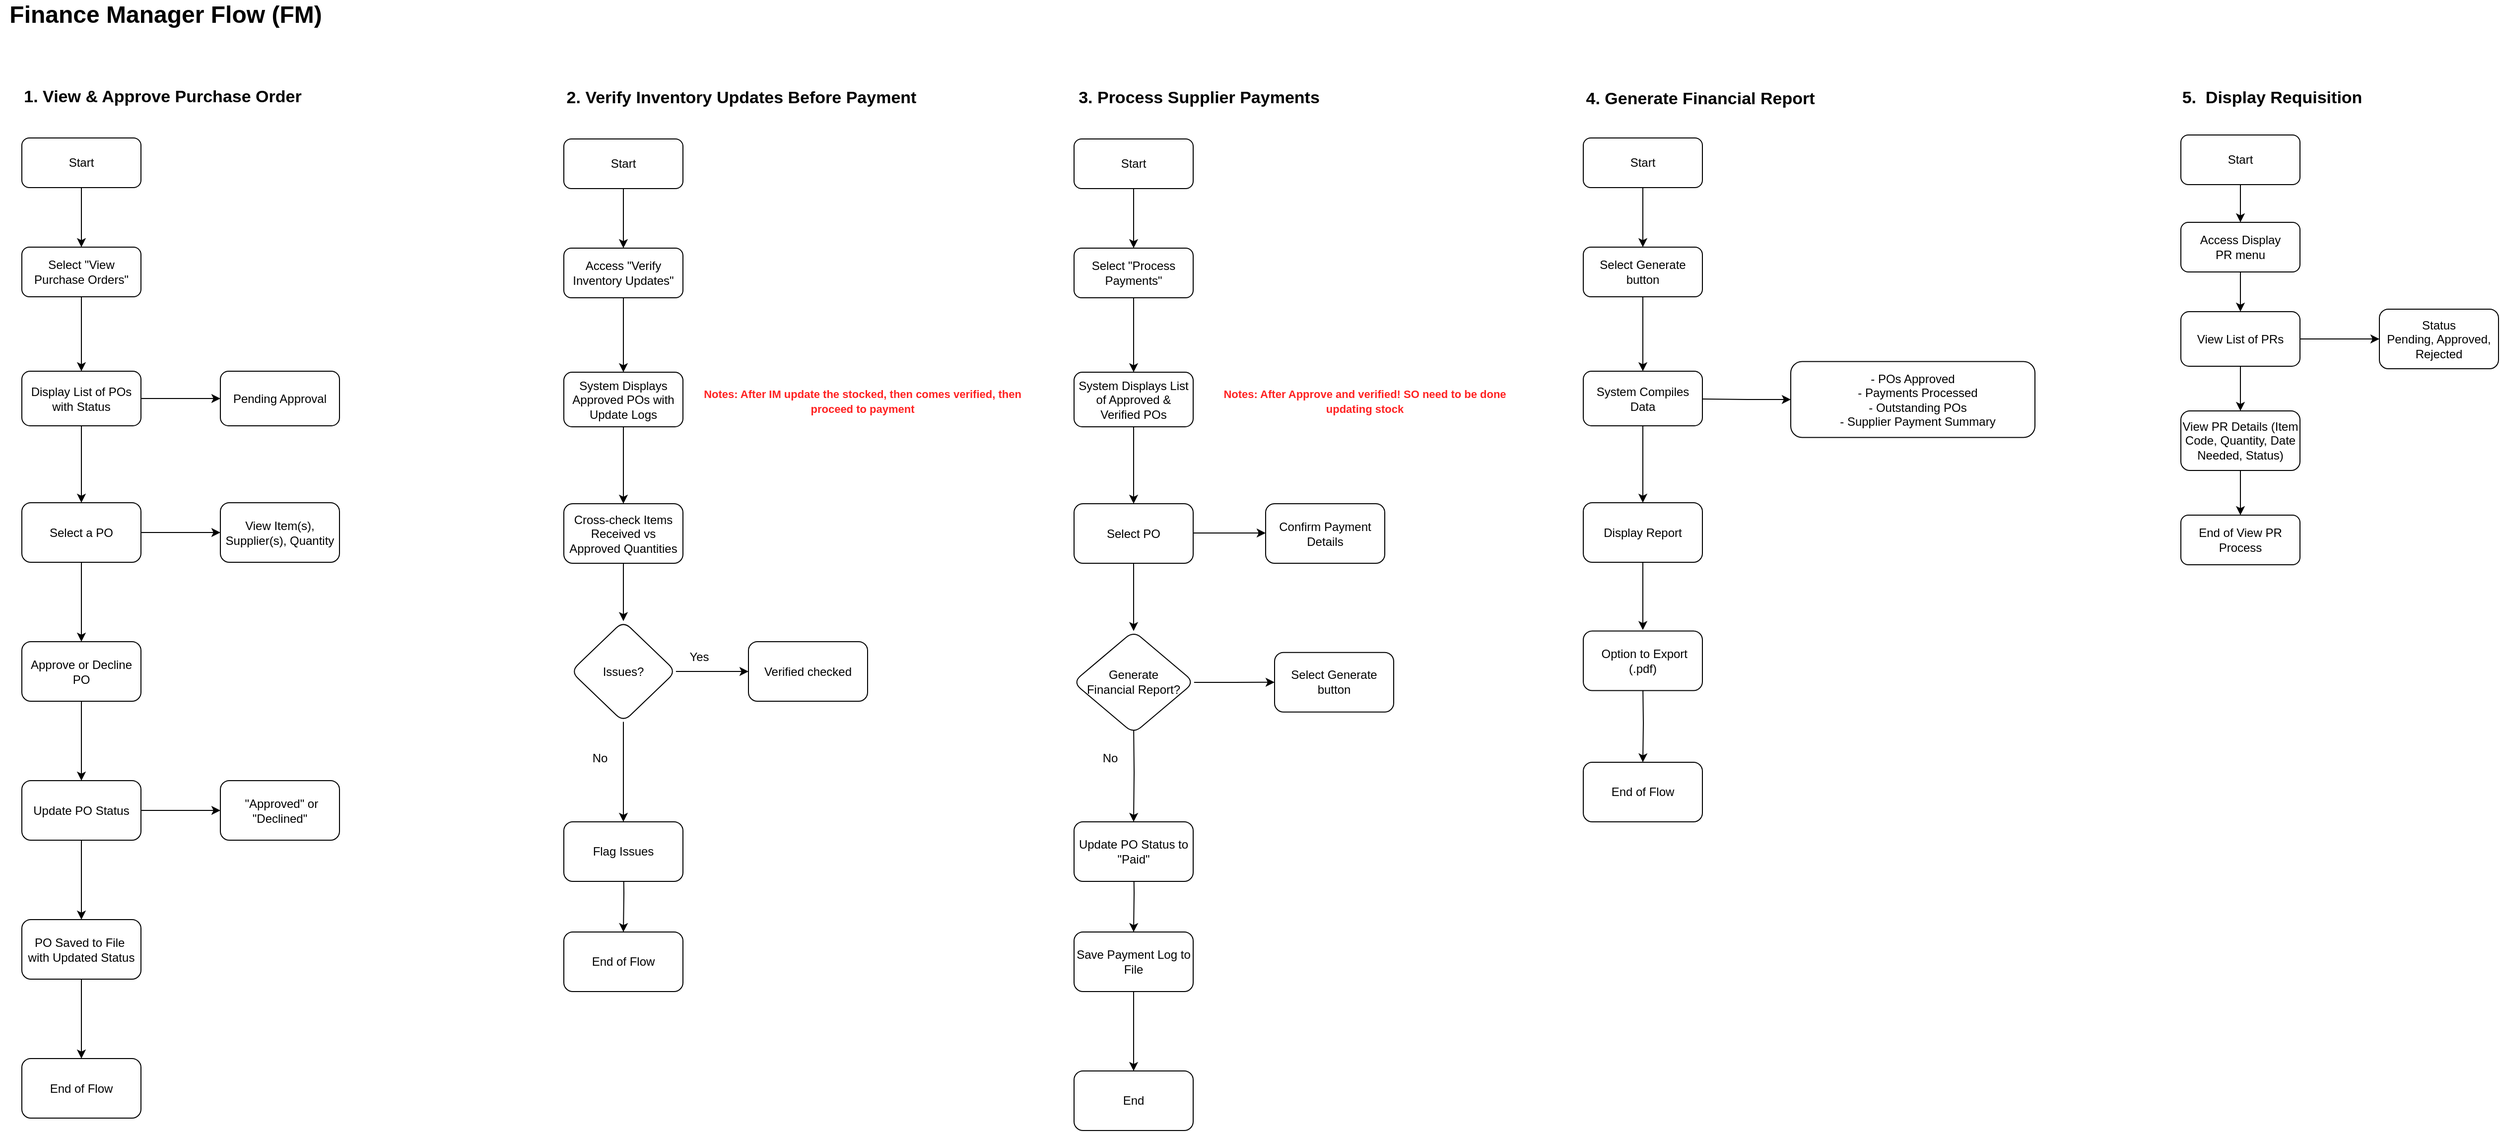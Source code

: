 <mxfile version="26.2.12">
  <diagram id="C5RBs43oDa-KdzZeNtuy" name="Page-1">
    <mxGraphModel dx="3480" dy="1873" grid="1" gridSize="10" guides="1" tooltips="1" connect="1" arrows="1" fold="1" page="1" pageScale="1" pageWidth="827" pageHeight="1169" math="0" shadow="0">
      <root>
        <mxCell id="WIyWlLk6GJQsqaUBKTNV-0" />
        <mxCell id="WIyWlLk6GJQsqaUBKTNV-1" parent="WIyWlLk6GJQsqaUBKTNV-0" />
        <mxCell id="jjTm92XMzpjh0tlSSGX0-0" value="Finance Manager Flow (FM)" style="text;html=1;align=center;verticalAlign=middle;whiteSpace=wrap;rounded=0;fontSize=24;fontStyle=1" vertex="1" parent="WIyWlLk6GJQsqaUBKTNV-1">
          <mxGeometry x="36" y="51" width="334" height="30" as="geometry" />
        </mxCell>
        <mxCell id="jjTm92XMzpjh0tlSSGX0-1" value="1. View &amp;amp; Approve Purchase Order" style="text;html=1;align=center;verticalAlign=middle;whiteSpace=wrap;rounded=0;fontSize=17;fontStyle=1" vertex="1" parent="WIyWlLk6GJQsqaUBKTNV-1">
          <mxGeometry x="50" y="134" width="300" height="30" as="geometry" />
        </mxCell>
        <mxCell id="jjTm92XMzpjh0tlSSGX0-2" value="" style="edgeStyle=orthogonalEdgeStyle;rounded=0;orthogonalLoop=1;jettySize=auto;html=1;" edge="1" parent="WIyWlLk6GJQsqaUBKTNV-1" source="jjTm92XMzpjh0tlSSGX0-3" target="jjTm92XMzpjh0tlSSGX0-5">
          <mxGeometry relative="1" as="geometry" />
        </mxCell>
        <mxCell id="jjTm92XMzpjh0tlSSGX0-3" value="Start" style="rounded=1;whiteSpace=wrap;html=1;" vertex="1" parent="WIyWlLk6GJQsqaUBKTNV-1">
          <mxGeometry x="58" y="190" width="120" height="50" as="geometry" />
        </mxCell>
        <mxCell id="jjTm92XMzpjh0tlSSGX0-4" value="" style="edgeStyle=orthogonalEdgeStyle;rounded=0;orthogonalLoop=1;jettySize=auto;html=1;" edge="1" parent="WIyWlLk6GJQsqaUBKTNV-1" source="jjTm92XMzpjh0tlSSGX0-5" target="jjTm92XMzpjh0tlSSGX0-8">
          <mxGeometry relative="1" as="geometry" />
        </mxCell>
        <mxCell id="jjTm92XMzpjh0tlSSGX0-5" value="Select &quot;View Purchase Orders&quot;" style="whiteSpace=wrap;html=1;rounded=1;" vertex="1" parent="WIyWlLk6GJQsqaUBKTNV-1">
          <mxGeometry x="58" y="300" width="120" height="50" as="geometry" />
        </mxCell>
        <mxCell id="jjTm92XMzpjh0tlSSGX0-6" value="" style="edgeStyle=orthogonalEdgeStyle;rounded=0;orthogonalLoop=1;jettySize=auto;html=1;" edge="1" parent="WIyWlLk6GJQsqaUBKTNV-1" source="jjTm92XMzpjh0tlSSGX0-8" target="jjTm92XMzpjh0tlSSGX0-9">
          <mxGeometry relative="1" as="geometry" />
        </mxCell>
        <mxCell id="jjTm92XMzpjh0tlSSGX0-50" value="" style="edgeStyle=orthogonalEdgeStyle;rounded=0;orthogonalLoop=1;jettySize=auto;html=1;" edge="1" parent="WIyWlLk6GJQsqaUBKTNV-1" source="jjTm92XMzpjh0tlSSGX0-8" target="jjTm92XMzpjh0tlSSGX0-49">
          <mxGeometry relative="1" as="geometry" />
        </mxCell>
        <mxCell id="jjTm92XMzpjh0tlSSGX0-8" value="Display List of POs with Status" style="whiteSpace=wrap;html=1;rounded=1;" vertex="1" parent="WIyWlLk6GJQsqaUBKTNV-1">
          <mxGeometry x="58" y="425" width="120" height="55" as="geometry" />
        </mxCell>
        <mxCell id="jjTm92XMzpjh0tlSSGX0-9" value="Pending Approval" style="whiteSpace=wrap;html=1;rounded=1;" vertex="1" parent="WIyWlLk6GJQsqaUBKTNV-1">
          <mxGeometry x="258" y="425" width="120" height="55" as="geometry" />
        </mxCell>
        <mxCell id="jjTm92XMzpjh0tlSSGX0-25" value="5.&amp;nbsp; Display Requisition" style="text;html=1;align=center;verticalAlign=middle;whiteSpace=wrap;rounded=0;fontSize=17;fontStyle=1" vertex="1" parent="WIyWlLk6GJQsqaUBKTNV-1">
          <mxGeometry x="2170" y="135" width="310" height="30" as="geometry" />
        </mxCell>
        <mxCell id="jjTm92XMzpjh0tlSSGX0-26" value="" style="edgeStyle=orthogonalEdgeStyle;rounded=0;orthogonalLoop=1;jettySize=auto;html=1;" edge="1" parent="WIyWlLk6GJQsqaUBKTNV-1" source="jjTm92XMzpjh0tlSSGX0-27" target="jjTm92XMzpjh0tlSSGX0-29">
          <mxGeometry relative="1" as="geometry" />
        </mxCell>
        <mxCell id="jjTm92XMzpjh0tlSSGX0-27" value="Start" style="rounded=1;whiteSpace=wrap;html=1;" vertex="1" parent="WIyWlLk6GJQsqaUBKTNV-1">
          <mxGeometry x="2233" y="187" width="120" height="50" as="geometry" />
        </mxCell>
        <mxCell id="jjTm92XMzpjh0tlSSGX0-28" value="" style="edgeStyle=orthogonalEdgeStyle;rounded=0;orthogonalLoop=1;jettySize=auto;html=1;" edge="1" parent="WIyWlLk6GJQsqaUBKTNV-1" source="jjTm92XMzpjh0tlSSGX0-29" target="jjTm92XMzpjh0tlSSGX0-32">
          <mxGeometry relative="1" as="geometry" />
        </mxCell>
        <mxCell id="jjTm92XMzpjh0tlSSGX0-29" value="Access Display PR&lt;span style=&quot;background-color: transparent;&quot;&gt;&amp;nbsp;m&lt;/span&gt;&lt;span style=&quot;background-color: transparent;&quot;&gt;enu&lt;/span&gt;" style="whiteSpace=wrap;html=1;rounded=1;" vertex="1" parent="WIyWlLk6GJQsqaUBKTNV-1">
          <mxGeometry x="2233" y="275" width="120" height="50" as="geometry" />
        </mxCell>
        <mxCell id="jjTm92XMzpjh0tlSSGX0-30" value="" style="edgeStyle=orthogonalEdgeStyle;rounded=0;orthogonalLoop=1;jettySize=auto;html=1;" edge="1" parent="WIyWlLk6GJQsqaUBKTNV-1" source="jjTm92XMzpjh0tlSSGX0-32" target="jjTm92XMzpjh0tlSSGX0-34">
          <mxGeometry relative="1" as="geometry" />
        </mxCell>
        <mxCell id="jjTm92XMzpjh0tlSSGX0-31" value="" style="edgeStyle=orthogonalEdgeStyle;rounded=0;orthogonalLoop=1;jettySize=auto;html=1;" edge="1" parent="WIyWlLk6GJQsqaUBKTNV-1" source="jjTm92XMzpjh0tlSSGX0-32" target="jjTm92XMzpjh0tlSSGX0-36">
          <mxGeometry relative="1" as="geometry" />
        </mxCell>
        <mxCell id="jjTm92XMzpjh0tlSSGX0-32" value="View List of PRs" style="whiteSpace=wrap;html=1;rounded=1;" vertex="1" parent="WIyWlLk6GJQsqaUBKTNV-1">
          <mxGeometry x="2233" y="365" width="120" height="55" as="geometry" />
        </mxCell>
        <mxCell id="jjTm92XMzpjh0tlSSGX0-33" value="" style="edgeStyle=orthogonalEdgeStyle;rounded=0;orthogonalLoop=1;jettySize=auto;html=1;" edge="1" parent="WIyWlLk6GJQsqaUBKTNV-1" source="jjTm92XMzpjh0tlSSGX0-34" target="jjTm92XMzpjh0tlSSGX0-35">
          <mxGeometry relative="1" as="geometry" />
        </mxCell>
        <mxCell id="jjTm92XMzpjh0tlSSGX0-34" value="View PR Details (Item Code, Quantity, Date Needed, Status)" style="whiteSpace=wrap;html=1;rounded=1;" vertex="1" parent="WIyWlLk6GJQsqaUBKTNV-1">
          <mxGeometry x="2233" y="465" width="120" height="60" as="geometry" />
        </mxCell>
        <mxCell id="jjTm92XMzpjh0tlSSGX0-35" value="End of View PR Process" style="whiteSpace=wrap;html=1;rounded=1;" vertex="1" parent="WIyWlLk6GJQsqaUBKTNV-1">
          <mxGeometry x="2233" y="570" width="120" height="50" as="geometry" />
        </mxCell>
        <mxCell id="jjTm92XMzpjh0tlSSGX0-36" value="Status&lt;div&gt;Pending, Approved, Rejected&lt;br&gt;&lt;/div&gt;" style="whiteSpace=wrap;html=1;rounded=1;" vertex="1" parent="WIyWlLk6GJQsqaUBKTNV-1">
          <mxGeometry x="2433" y="362.5" width="120" height="60" as="geometry" />
        </mxCell>
        <mxCell id="jjTm92XMzpjh0tlSSGX0-52" value="" style="edgeStyle=orthogonalEdgeStyle;rounded=0;orthogonalLoop=1;jettySize=auto;html=1;" edge="1" parent="WIyWlLk6GJQsqaUBKTNV-1" source="jjTm92XMzpjh0tlSSGX0-49" target="jjTm92XMzpjh0tlSSGX0-51">
          <mxGeometry relative="1" as="geometry" />
        </mxCell>
        <mxCell id="jjTm92XMzpjh0tlSSGX0-54" value="" style="edgeStyle=orthogonalEdgeStyle;rounded=0;orthogonalLoop=1;jettySize=auto;html=1;" edge="1" parent="WIyWlLk6GJQsqaUBKTNV-1" source="jjTm92XMzpjh0tlSSGX0-49" target="jjTm92XMzpjh0tlSSGX0-53">
          <mxGeometry relative="1" as="geometry" />
        </mxCell>
        <mxCell id="jjTm92XMzpjh0tlSSGX0-49" value="Select a PO" style="whiteSpace=wrap;html=1;rounded=1;" vertex="1" parent="WIyWlLk6GJQsqaUBKTNV-1">
          <mxGeometry x="58" y="557.5" width="120" height="60" as="geometry" />
        </mxCell>
        <mxCell id="jjTm92XMzpjh0tlSSGX0-51" value="View Item(s), Supplier(s), Quantity" style="whiteSpace=wrap;html=1;rounded=1;" vertex="1" parent="WIyWlLk6GJQsqaUBKTNV-1">
          <mxGeometry x="258" y="557.5" width="120" height="60" as="geometry" />
        </mxCell>
        <mxCell id="jjTm92XMzpjh0tlSSGX0-56" value="" style="edgeStyle=orthogonalEdgeStyle;rounded=0;orthogonalLoop=1;jettySize=auto;html=1;" edge="1" parent="WIyWlLk6GJQsqaUBKTNV-1" source="jjTm92XMzpjh0tlSSGX0-53" target="jjTm92XMzpjh0tlSSGX0-55">
          <mxGeometry relative="1" as="geometry" />
        </mxCell>
        <mxCell id="jjTm92XMzpjh0tlSSGX0-53" value="Approve or Decline PO" style="whiteSpace=wrap;html=1;rounded=1;" vertex="1" parent="WIyWlLk6GJQsqaUBKTNV-1">
          <mxGeometry x="58" y="697.5" width="120" height="60" as="geometry" />
        </mxCell>
        <mxCell id="jjTm92XMzpjh0tlSSGX0-58" value="" style="edgeStyle=orthogonalEdgeStyle;rounded=0;orthogonalLoop=1;jettySize=auto;html=1;" edge="1" parent="WIyWlLk6GJQsqaUBKTNV-1" source="jjTm92XMzpjh0tlSSGX0-55" target="jjTm92XMzpjh0tlSSGX0-57">
          <mxGeometry relative="1" as="geometry" />
        </mxCell>
        <mxCell id="jjTm92XMzpjh0tlSSGX0-60" value="" style="edgeStyle=orthogonalEdgeStyle;rounded=0;orthogonalLoop=1;jettySize=auto;html=1;" edge="1" parent="WIyWlLk6GJQsqaUBKTNV-1" source="jjTm92XMzpjh0tlSSGX0-55" target="jjTm92XMzpjh0tlSSGX0-59">
          <mxGeometry relative="1" as="geometry" />
        </mxCell>
        <mxCell id="jjTm92XMzpjh0tlSSGX0-55" value="Update PO Status" style="whiteSpace=wrap;html=1;rounded=1;" vertex="1" parent="WIyWlLk6GJQsqaUBKTNV-1">
          <mxGeometry x="58" y="837.5" width="120" height="60" as="geometry" />
        </mxCell>
        <mxCell id="jjTm92XMzpjh0tlSSGX0-57" value="&amp;nbsp;&quot;Approved&quot; or &quot;Declined&quot;" style="whiteSpace=wrap;html=1;rounded=1;" vertex="1" parent="WIyWlLk6GJQsqaUBKTNV-1">
          <mxGeometry x="258" y="837.5" width="120" height="60" as="geometry" />
        </mxCell>
        <mxCell id="jjTm92XMzpjh0tlSSGX0-62" value="" style="edgeStyle=orthogonalEdgeStyle;rounded=0;orthogonalLoop=1;jettySize=auto;html=1;" edge="1" parent="WIyWlLk6GJQsqaUBKTNV-1" source="jjTm92XMzpjh0tlSSGX0-59" target="jjTm92XMzpjh0tlSSGX0-61">
          <mxGeometry relative="1" as="geometry" />
        </mxCell>
        <mxCell id="jjTm92XMzpjh0tlSSGX0-59" value="PO Saved to File&amp;nbsp;&lt;div&gt;with Updated Status&lt;/div&gt;" style="whiteSpace=wrap;html=1;rounded=1;" vertex="1" parent="WIyWlLk6GJQsqaUBKTNV-1">
          <mxGeometry x="58" y="977.5" width="120" height="60" as="geometry" />
        </mxCell>
        <mxCell id="jjTm92XMzpjh0tlSSGX0-61" value="End of Flow" style="whiteSpace=wrap;html=1;rounded=1;" vertex="1" parent="WIyWlLk6GJQsqaUBKTNV-1">
          <mxGeometry x="58" y="1117.5" width="120" height="60" as="geometry" />
        </mxCell>
        <mxCell id="jjTm92XMzpjh0tlSSGX0-64" value="2. Verify Inventory Updates Before Payment" style="text;html=1;align=center;verticalAlign=middle;whiteSpace=wrap;rounded=0;fontSize=17;fontStyle=1" vertex="1" parent="WIyWlLk6GJQsqaUBKTNV-1">
          <mxGeometry x="596" y="135" width="374" height="30" as="geometry" />
        </mxCell>
        <mxCell id="jjTm92XMzpjh0tlSSGX0-65" value="" style="edgeStyle=orthogonalEdgeStyle;rounded=0;orthogonalLoop=1;jettySize=auto;html=1;" edge="1" parent="WIyWlLk6GJQsqaUBKTNV-1" source="jjTm92XMzpjh0tlSSGX0-66" target="jjTm92XMzpjh0tlSSGX0-68">
          <mxGeometry relative="1" as="geometry" />
        </mxCell>
        <mxCell id="jjTm92XMzpjh0tlSSGX0-66" value="Start" style="rounded=1;whiteSpace=wrap;html=1;" vertex="1" parent="WIyWlLk6GJQsqaUBKTNV-1">
          <mxGeometry x="604" y="191" width="120" height="50" as="geometry" />
        </mxCell>
        <mxCell id="jjTm92XMzpjh0tlSSGX0-67" value="" style="edgeStyle=orthogonalEdgeStyle;rounded=0;orthogonalLoop=1;jettySize=auto;html=1;" edge="1" parent="WIyWlLk6GJQsqaUBKTNV-1" source="jjTm92XMzpjh0tlSSGX0-68" target="jjTm92XMzpjh0tlSSGX0-71">
          <mxGeometry relative="1" as="geometry" />
        </mxCell>
        <mxCell id="jjTm92XMzpjh0tlSSGX0-68" value="Access &quot;Verify Inventory Updates&quot;" style="whiteSpace=wrap;html=1;rounded=1;" vertex="1" parent="WIyWlLk6GJQsqaUBKTNV-1">
          <mxGeometry x="604" y="301" width="120" height="50" as="geometry" />
        </mxCell>
        <mxCell id="jjTm92XMzpjh0tlSSGX0-70" value="" style="edgeStyle=orthogonalEdgeStyle;rounded=0;orthogonalLoop=1;jettySize=auto;html=1;" edge="1" parent="WIyWlLk6GJQsqaUBKTNV-1" source="jjTm92XMzpjh0tlSSGX0-71" target="jjTm92XMzpjh0tlSSGX0-75">
          <mxGeometry relative="1" as="geometry" />
        </mxCell>
        <mxCell id="jjTm92XMzpjh0tlSSGX0-71" value="System Displays Approved POs with Update Logs" style="whiteSpace=wrap;html=1;rounded=1;" vertex="1" parent="WIyWlLk6GJQsqaUBKTNV-1">
          <mxGeometry x="604" y="426" width="120" height="55" as="geometry" />
        </mxCell>
        <mxCell id="jjTm92XMzpjh0tlSSGX0-88" value="" style="edgeStyle=orthogonalEdgeStyle;rounded=0;orthogonalLoop=1;jettySize=auto;html=1;" edge="1" parent="WIyWlLk6GJQsqaUBKTNV-1" source="jjTm92XMzpjh0tlSSGX0-75" target="jjTm92XMzpjh0tlSSGX0-87">
          <mxGeometry relative="1" as="geometry" />
        </mxCell>
        <mxCell id="jjTm92XMzpjh0tlSSGX0-75" value="Cross-check Items Received vs Approved Quantities" style="whiteSpace=wrap;html=1;rounded=1;" vertex="1" parent="WIyWlLk6GJQsqaUBKTNV-1">
          <mxGeometry x="604" y="558.5" width="120" height="60" as="geometry" />
        </mxCell>
        <mxCell id="jjTm92XMzpjh0tlSSGX0-83" value="" style="edgeStyle=orthogonalEdgeStyle;rounded=0;orthogonalLoop=1;jettySize=auto;html=1;" edge="1" parent="WIyWlLk6GJQsqaUBKTNV-1" target="jjTm92XMzpjh0tlSSGX0-85">
          <mxGeometry relative="1" as="geometry">
            <mxPoint x="664" y="910" as="sourcePoint" />
          </mxGeometry>
        </mxCell>
        <mxCell id="jjTm92XMzpjh0tlSSGX0-85" value="End of Flow" style="whiteSpace=wrap;html=1;rounded=1;" vertex="1" parent="WIyWlLk6GJQsqaUBKTNV-1">
          <mxGeometry x="604" y="990" width="120" height="60" as="geometry" />
        </mxCell>
        <mxCell id="jjTm92XMzpjh0tlSSGX0-86" value="&lt;b&gt;&lt;font style=&quot;font-size: 11px; color: rgb(255, 34, 34);&quot;&gt;Notes: After IM update the stocked, then comes verified, then proceed to payment&lt;/font&gt;&lt;/b&gt;" style="text;html=1;align=center;verticalAlign=middle;whiteSpace=wrap;rounded=0;" vertex="1" parent="WIyWlLk6GJQsqaUBKTNV-1">
          <mxGeometry x="740" y="440" width="330" height="30" as="geometry" />
        </mxCell>
        <mxCell id="jjTm92XMzpjh0tlSSGX0-90" value="" style="edgeStyle=orthogonalEdgeStyle;rounded=0;orthogonalLoop=1;jettySize=auto;html=1;" edge="1" parent="WIyWlLk6GJQsqaUBKTNV-1" source="jjTm92XMzpjh0tlSSGX0-87" target="jjTm92XMzpjh0tlSSGX0-89">
          <mxGeometry relative="1" as="geometry" />
        </mxCell>
        <mxCell id="jjTm92XMzpjh0tlSSGX0-94" value="" style="edgeStyle=orthogonalEdgeStyle;rounded=0;orthogonalLoop=1;jettySize=auto;html=1;" edge="1" parent="WIyWlLk6GJQsqaUBKTNV-1" source="jjTm92XMzpjh0tlSSGX0-87" target="jjTm92XMzpjh0tlSSGX0-93">
          <mxGeometry relative="1" as="geometry" />
        </mxCell>
        <mxCell id="jjTm92XMzpjh0tlSSGX0-87" value="Issues?" style="rhombus;whiteSpace=wrap;html=1;rounded=1;" vertex="1" parent="WIyWlLk6GJQsqaUBKTNV-1">
          <mxGeometry x="611" y="676.75" width="106" height="101.5" as="geometry" />
        </mxCell>
        <mxCell id="jjTm92XMzpjh0tlSSGX0-89" value="Verified checked" style="whiteSpace=wrap;html=1;rounded=1;" vertex="1" parent="WIyWlLk6GJQsqaUBKTNV-1">
          <mxGeometry x="790" y="697.5" width="120" height="60" as="geometry" />
        </mxCell>
        <mxCell id="jjTm92XMzpjh0tlSSGX0-93" value="Flag Issues" style="whiteSpace=wrap;html=1;rounded=1;" vertex="1" parent="WIyWlLk6GJQsqaUBKTNV-1">
          <mxGeometry x="604" y="879" width="120" height="60" as="geometry" />
        </mxCell>
        <mxCell id="jjTm92XMzpjh0tlSSGX0-95" value="Yes" style="text;html=1;align=center;verticalAlign=middle;resizable=0;points=[];autosize=1;strokeColor=none;fillColor=none;" vertex="1" parent="WIyWlLk6GJQsqaUBKTNV-1">
          <mxGeometry x="720" y="698" width="40" height="30" as="geometry" />
        </mxCell>
        <mxCell id="jjTm92XMzpjh0tlSSGX0-96" value="No" style="text;html=1;align=center;verticalAlign=middle;resizable=0;points=[];autosize=1;strokeColor=none;fillColor=none;" vertex="1" parent="WIyWlLk6GJQsqaUBKTNV-1">
          <mxGeometry x="620" y="800" width="40" height="30" as="geometry" />
        </mxCell>
        <mxCell id="jjTm92XMzpjh0tlSSGX0-97" value="3. Process Supplier Payments" style="text;html=1;align=center;verticalAlign=middle;whiteSpace=wrap;rounded=0;fontSize=17;fontStyle=1" vertex="1" parent="WIyWlLk6GJQsqaUBKTNV-1">
          <mxGeometry x="1057" y="135" width="374" height="30" as="geometry" />
        </mxCell>
        <mxCell id="jjTm92XMzpjh0tlSSGX0-98" value="" style="edgeStyle=orthogonalEdgeStyle;rounded=0;orthogonalLoop=1;jettySize=auto;html=1;" edge="1" parent="WIyWlLk6GJQsqaUBKTNV-1" source="jjTm92XMzpjh0tlSSGX0-99" target="jjTm92XMzpjh0tlSSGX0-101">
          <mxGeometry relative="1" as="geometry" />
        </mxCell>
        <mxCell id="jjTm92XMzpjh0tlSSGX0-99" value="Start" style="rounded=1;whiteSpace=wrap;html=1;" vertex="1" parent="WIyWlLk6GJQsqaUBKTNV-1">
          <mxGeometry x="1118" y="191" width="120" height="50" as="geometry" />
        </mxCell>
        <mxCell id="jjTm92XMzpjh0tlSSGX0-100" value="" style="edgeStyle=orthogonalEdgeStyle;rounded=0;orthogonalLoop=1;jettySize=auto;html=1;" edge="1" parent="WIyWlLk6GJQsqaUBKTNV-1" source="jjTm92XMzpjh0tlSSGX0-101" target="jjTm92XMzpjh0tlSSGX0-103">
          <mxGeometry relative="1" as="geometry" />
        </mxCell>
        <mxCell id="jjTm92XMzpjh0tlSSGX0-101" value="Select &quot;Process Payments&quot;" style="whiteSpace=wrap;html=1;rounded=1;" vertex="1" parent="WIyWlLk6GJQsqaUBKTNV-1">
          <mxGeometry x="1118" y="301" width="120" height="50" as="geometry" />
        </mxCell>
        <mxCell id="jjTm92XMzpjh0tlSSGX0-102" value="" style="edgeStyle=orthogonalEdgeStyle;rounded=0;orthogonalLoop=1;jettySize=auto;html=1;" edge="1" parent="WIyWlLk6GJQsqaUBKTNV-1" source="jjTm92XMzpjh0tlSSGX0-103" target="jjTm92XMzpjh0tlSSGX0-105">
          <mxGeometry relative="1" as="geometry" />
        </mxCell>
        <mxCell id="jjTm92XMzpjh0tlSSGX0-103" value="System Displays List of Approved &amp;amp; Verified POs" style="whiteSpace=wrap;html=1;rounded=1;" vertex="1" parent="WIyWlLk6GJQsqaUBKTNV-1">
          <mxGeometry x="1118" y="426" width="120" height="55" as="geometry" />
        </mxCell>
        <mxCell id="jjTm92XMzpjh0tlSSGX0-121" value="" style="edgeStyle=orthogonalEdgeStyle;rounded=0;orthogonalLoop=1;jettySize=auto;html=1;" edge="1" parent="WIyWlLk6GJQsqaUBKTNV-1" source="jjTm92XMzpjh0tlSSGX0-105" target="jjTm92XMzpjh0tlSSGX0-120">
          <mxGeometry relative="1" as="geometry" />
        </mxCell>
        <mxCell id="jjTm92XMzpjh0tlSSGX0-105" value="Select PO" style="whiteSpace=wrap;html=1;rounded=1;" vertex="1" parent="WIyWlLk6GJQsqaUBKTNV-1">
          <mxGeometry x="1118" y="558.5" width="120" height="60" as="geometry" />
        </mxCell>
        <mxCell id="jjTm92XMzpjh0tlSSGX0-106" value="" style="edgeStyle=orthogonalEdgeStyle;rounded=0;orthogonalLoop=1;jettySize=auto;html=1;" edge="1" parent="WIyWlLk6GJQsqaUBKTNV-1" target="jjTm92XMzpjh0tlSSGX0-107">
          <mxGeometry relative="1" as="geometry">
            <mxPoint x="1178" y="910" as="sourcePoint" />
          </mxGeometry>
        </mxCell>
        <mxCell id="jjTm92XMzpjh0tlSSGX0-125" value="" style="edgeStyle=orthogonalEdgeStyle;rounded=0;orthogonalLoop=1;jettySize=auto;html=1;" edge="1" parent="WIyWlLk6GJQsqaUBKTNV-1" source="jjTm92XMzpjh0tlSSGX0-107" target="jjTm92XMzpjh0tlSSGX0-124">
          <mxGeometry relative="1" as="geometry" />
        </mxCell>
        <mxCell id="jjTm92XMzpjh0tlSSGX0-107" value="Save Payment Log to File" style="whiteSpace=wrap;html=1;rounded=1;" vertex="1" parent="WIyWlLk6GJQsqaUBKTNV-1">
          <mxGeometry x="1118" y="990" width="120" height="60" as="geometry" />
        </mxCell>
        <mxCell id="jjTm92XMzpjh0tlSSGX0-108" value="&lt;b&gt;&lt;font style=&quot;font-size: 11px; color: rgb(255, 34, 34);&quot;&gt;Notes: After Approve and verified! SO need to be done updating stock&lt;/font&gt;&lt;/b&gt;" style="text;html=1;align=center;verticalAlign=middle;whiteSpace=wrap;rounded=0;" vertex="1" parent="WIyWlLk6GJQsqaUBKTNV-1">
          <mxGeometry x="1246" y="440" width="330" height="30" as="geometry" />
        </mxCell>
        <mxCell id="jjTm92XMzpjh0tlSSGX0-110" value="" style="edgeStyle=orthogonalEdgeStyle;rounded=0;orthogonalLoop=1;jettySize=auto;html=1;" edge="1" parent="WIyWlLk6GJQsqaUBKTNV-1" target="jjTm92XMzpjh0tlSSGX0-113">
          <mxGeometry relative="1" as="geometry">
            <mxPoint x="1178" y="778.25" as="sourcePoint" />
          </mxGeometry>
        </mxCell>
        <mxCell id="jjTm92XMzpjh0tlSSGX0-113" value="Update PO Status to &quot;Paid&quot;" style="whiteSpace=wrap;html=1;rounded=1;" vertex="1" parent="WIyWlLk6GJQsqaUBKTNV-1">
          <mxGeometry x="1118" y="879" width="120" height="60" as="geometry" />
        </mxCell>
        <mxCell id="jjTm92XMzpjh0tlSSGX0-115" value="No" style="text;html=1;align=center;verticalAlign=middle;resizable=0;points=[];autosize=1;strokeColor=none;fillColor=none;" vertex="1" parent="WIyWlLk6GJQsqaUBKTNV-1">
          <mxGeometry x="1134" y="800" width="40" height="30" as="geometry" />
        </mxCell>
        <mxCell id="jjTm92XMzpjh0tlSSGX0-116" value="" style="edgeStyle=orthogonalEdgeStyle;rounded=0;orthogonalLoop=1;jettySize=auto;html=1;" edge="1" parent="WIyWlLk6GJQsqaUBKTNV-1" target="jjTm92XMzpjh0tlSSGX0-117">
          <mxGeometry relative="1" as="geometry">
            <mxPoint x="1238" y="588" as="sourcePoint" />
          </mxGeometry>
        </mxCell>
        <mxCell id="jjTm92XMzpjh0tlSSGX0-117" value="Confirm Payment&lt;div&gt;Details&lt;/div&gt;" style="whiteSpace=wrap;html=1;rounded=1;" vertex="1" parent="WIyWlLk6GJQsqaUBKTNV-1">
          <mxGeometry x="1311" y="558.5" width="120" height="60" as="geometry" />
        </mxCell>
        <mxCell id="jjTm92XMzpjh0tlSSGX0-123" value="" style="edgeStyle=orthogonalEdgeStyle;rounded=0;orthogonalLoop=1;jettySize=auto;html=1;" edge="1" parent="WIyWlLk6GJQsqaUBKTNV-1" source="jjTm92XMzpjh0tlSSGX0-120" target="jjTm92XMzpjh0tlSSGX0-122">
          <mxGeometry relative="1" as="geometry" />
        </mxCell>
        <mxCell id="jjTm92XMzpjh0tlSSGX0-120" value="Generate&lt;div&gt;Financial Report?&lt;/div&gt;" style="rhombus;whiteSpace=wrap;html=1;rounded=1;" vertex="1" parent="WIyWlLk6GJQsqaUBKTNV-1">
          <mxGeometry x="1117" y="686.75" width="122" height="103.25" as="geometry" />
        </mxCell>
        <mxCell id="jjTm92XMzpjh0tlSSGX0-122" value="Select Generate button" style="whiteSpace=wrap;html=1;rounded=1;" vertex="1" parent="WIyWlLk6GJQsqaUBKTNV-1">
          <mxGeometry x="1320" y="708.375" width="120" height="60" as="geometry" />
        </mxCell>
        <mxCell id="jjTm92XMzpjh0tlSSGX0-124" value="End" style="whiteSpace=wrap;html=1;rounded=1;" vertex="1" parent="WIyWlLk6GJQsqaUBKTNV-1">
          <mxGeometry x="1118" y="1130" width="120" height="60" as="geometry" />
        </mxCell>
        <mxCell id="jjTm92XMzpjh0tlSSGX0-126" value="" style="edgeStyle=orthogonalEdgeStyle;rounded=0;orthogonalLoop=1;jettySize=auto;html=1;" edge="1" parent="WIyWlLk6GJQsqaUBKTNV-1" source="jjTm92XMzpjh0tlSSGX0-127" target="jjTm92XMzpjh0tlSSGX0-129">
          <mxGeometry relative="1" as="geometry" />
        </mxCell>
        <mxCell id="jjTm92XMzpjh0tlSSGX0-127" value="Start" style="rounded=1;whiteSpace=wrap;html=1;" vertex="1" parent="WIyWlLk6GJQsqaUBKTNV-1">
          <mxGeometry x="1631" y="190" width="120" height="50" as="geometry" />
        </mxCell>
        <mxCell id="jjTm92XMzpjh0tlSSGX0-128" value="" style="edgeStyle=orthogonalEdgeStyle;rounded=0;orthogonalLoop=1;jettySize=auto;html=1;" edge="1" parent="WIyWlLk6GJQsqaUBKTNV-1" source="jjTm92XMzpjh0tlSSGX0-129" target="jjTm92XMzpjh0tlSSGX0-131">
          <mxGeometry relative="1" as="geometry" />
        </mxCell>
        <mxCell id="jjTm92XMzpjh0tlSSGX0-129" value="Select Generate button" style="whiteSpace=wrap;html=1;rounded=1;" vertex="1" parent="WIyWlLk6GJQsqaUBKTNV-1">
          <mxGeometry x="1631" y="300" width="120" height="50" as="geometry" />
        </mxCell>
        <mxCell id="jjTm92XMzpjh0tlSSGX0-130" value="" style="edgeStyle=orthogonalEdgeStyle;rounded=0;orthogonalLoop=1;jettySize=auto;html=1;" edge="1" parent="WIyWlLk6GJQsqaUBKTNV-1" source="jjTm92XMzpjh0tlSSGX0-131" target="jjTm92XMzpjh0tlSSGX0-133">
          <mxGeometry relative="1" as="geometry" />
        </mxCell>
        <mxCell id="jjTm92XMzpjh0tlSSGX0-131" value="System Compiles Data" style="whiteSpace=wrap;html=1;rounded=1;" vertex="1" parent="WIyWlLk6GJQsqaUBKTNV-1">
          <mxGeometry x="1631" y="425" width="120" height="55" as="geometry" />
        </mxCell>
        <mxCell id="jjTm92XMzpjh0tlSSGX0-132" value="" style="edgeStyle=orthogonalEdgeStyle;rounded=0;orthogonalLoop=1;jettySize=auto;html=1;" edge="1" parent="WIyWlLk6GJQsqaUBKTNV-1" source="jjTm92XMzpjh0tlSSGX0-133">
          <mxGeometry relative="1" as="geometry">
            <mxPoint x="1691" y="685.75" as="targetPoint" />
          </mxGeometry>
        </mxCell>
        <mxCell id="jjTm92XMzpjh0tlSSGX0-133" value="Display Report" style="whiteSpace=wrap;html=1;rounded=1;" vertex="1" parent="WIyWlLk6GJQsqaUBKTNV-1">
          <mxGeometry x="1631" y="557.5" width="120" height="60" as="geometry" />
        </mxCell>
        <mxCell id="jjTm92XMzpjh0tlSSGX0-135" value="" style="edgeStyle=orthogonalEdgeStyle;rounded=0;orthogonalLoop=1;jettySize=auto;html=1;" edge="1" parent="WIyWlLk6GJQsqaUBKTNV-1" target="jjTm92XMzpjh0tlSSGX0-146">
          <mxGeometry relative="1" as="geometry">
            <mxPoint x="1691" y="739" as="sourcePoint" />
          </mxGeometry>
        </mxCell>
        <mxCell id="jjTm92XMzpjh0tlSSGX0-139" value="&amp;nbsp;Option to Export (.pdf)" style="whiteSpace=wrap;html=1;rounded=1;" vertex="1" parent="WIyWlLk6GJQsqaUBKTNV-1">
          <mxGeometry x="1631" y="686.75" width="120" height="60" as="geometry" />
        </mxCell>
        <mxCell id="jjTm92XMzpjh0tlSSGX0-141" value="" style="edgeStyle=orthogonalEdgeStyle;rounded=0;orthogonalLoop=1;jettySize=auto;html=1;" edge="1" parent="WIyWlLk6GJQsqaUBKTNV-1">
          <mxGeometry relative="1" as="geometry">
            <mxPoint x="1751" y="453" as="sourcePoint" />
            <mxPoint x="1840" y="453.564" as="targetPoint" />
          </mxGeometry>
        </mxCell>
        <mxCell id="jjTm92XMzpjh0tlSSGX0-142" value="&lt;div&gt;- POs Approved&lt;/div&gt;&lt;div&gt;&amp;nbsp; &amp;nbsp;- Payments Processed&lt;/div&gt;&lt;div&gt;&amp;nbsp; &amp;nbsp;- Outstanding POs&lt;/div&gt;&lt;div&gt;&amp;nbsp; &amp;nbsp;- Supplier Payment Summary&lt;/div&gt;" style="whiteSpace=wrap;html=1;rounded=1;" vertex="1" parent="WIyWlLk6GJQsqaUBKTNV-1">
          <mxGeometry x="1840" y="415.25" width="246" height="76.5" as="geometry" />
        </mxCell>
        <mxCell id="jjTm92XMzpjh0tlSSGX0-146" value="End of Flow" style="whiteSpace=wrap;html=1;rounded=1;" vertex="1" parent="WIyWlLk6GJQsqaUBKTNV-1">
          <mxGeometry x="1631" y="819" width="120" height="60" as="geometry" />
        </mxCell>
        <mxCell id="jjTm92XMzpjh0tlSSGX0-147" value="4. Generate Financial Report" style="text;html=1;align=center;verticalAlign=middle;whiteSpace=wrap;rounded=0;fontSize=17;fontStyle=1" vertex="1" parent="WIyWlLk6GJQsqaUBKTNV-1">
          <mxGeometry x="1562" y="136" width="374" height="30" as="geometry" />
        </mxCell>
      </root>
    </mxGraphModel>
  </diagram>
</mxfile>
